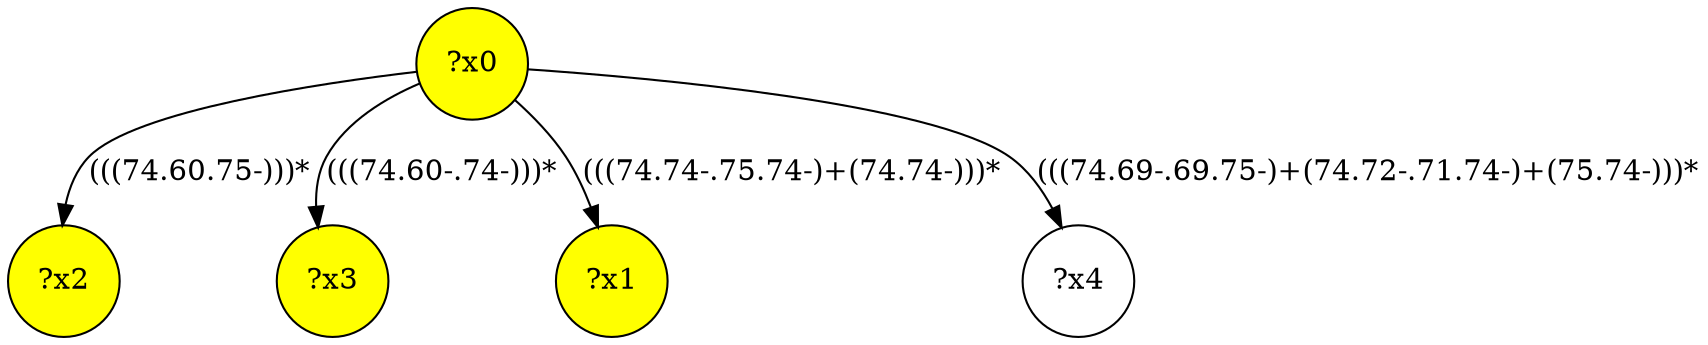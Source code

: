 digraph g {
	x0 [fillcolor="yellow", style="filled," shape=circle, label="?x0"];
	x2 [fillcolor="yellow", style="filled," shape=circle, label="?x2"];
	x3 [fillcolor="yellow", style="filled," shape=circle, label="?x3"];
	x1 [fillcolor="yellow", style="filled," shape=circle, label="?x1"];
	x0 -> x1 [label="(((74.74-.75.74-)+(74.74-)))*"];
	x0 -> x2 [label="(((74.60.75-)))*"];
	x0 -> x3 [label="(((74.60-.74-)))*"];
	x4 [shape=circle, label="?x4"];
	x0 -> x4 [label="(((74.69-.69.75-)+(74.72-.71.74-)+(75.74-)))*"];
}
